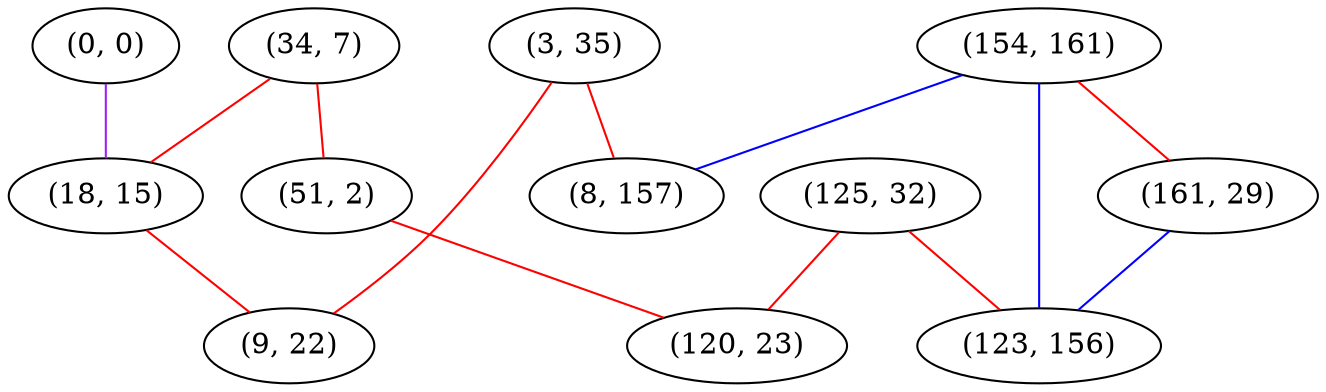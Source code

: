 graph "" {
"(34, 7)";
"(0, 0)";
"(3, 35)";
"(154, 161)";
"(18, 15)";
"(9, 22)";
"(125, 32)";
"(51, 2)";
"(8, 157)";
"(120, 23)";
"(161, 29)";
"(123, 156)";
"(34, 7)" -- "(18, 15)"  [color=red, key=0, weight=1];
"(34, 7)" -- "(51, 2)"  [color=red, key=0, weight=1];
"(0, 0)" -- "(18, 15)"  [color=purple, key=0, weight=4];
"(3, 35)" -- "(9, 22)"  [color=red, key=0, weight=1];
"(3, 35)" -- "(8, 157)"  [color=red, key=0, weight=1];
"(154, 161)" -- "(161, 29)"  [color=red, key=0, weight=1];
"(154, 161)" -- "(8, 157)"  [color=blue, key=0, weight=3];
"(154, 161)" -- "(123, 156)"  [color=blue, key=0, weight=3];
"(18, 15)" -- "(9, 22)"  [color=red, key=0, weight=1];
"(125, 32)" -- "(123, 156)"  [color=red, key=0, weight=1];
"(125, 32)" -- "(120, 23)"  [color=red, key=0, weight=1];
"(51, 2)" -- "(120, 23)"  [color=red, key=0, weight=1];
"(161, 29)" -- "(123, 156)"  [color=blue, key=0, weight=3];
}
